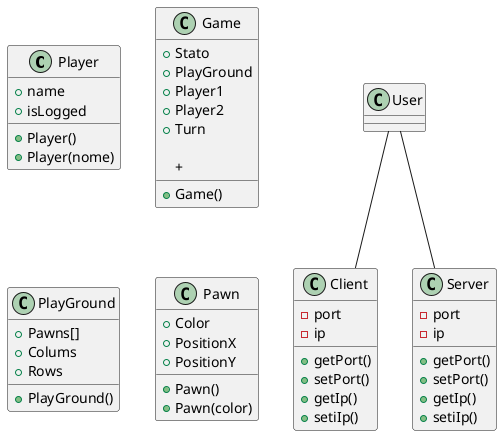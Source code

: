 @startuml Forza 4
class "Player" {
    +Player()
    +Player(nome)

    +name
    +isLogged
}

class "Game" {
    +Game()

    +Stato
    +PlayGround
    +Player1
    +Player2
    +Turn

    +
}

class "PlayGround" {
    +PlayGround()

    +Pawns[]
    +Colums
    +Rows
}

class "Pawn" {
    +Pawn()
    +Pawn(color)

    +Color
    +PositionX
    +PositionY
}

Class "Client" {
    -port
    -ip

    +getPort()
    +setPort()
    +getIp()
    +setiIp()
}

Class "Server" {
    -port
    -ip

    +getPort()
    +setPort()
    +getIp()
    +setiIp()
}

User -- Client
User -- Server
@enduml